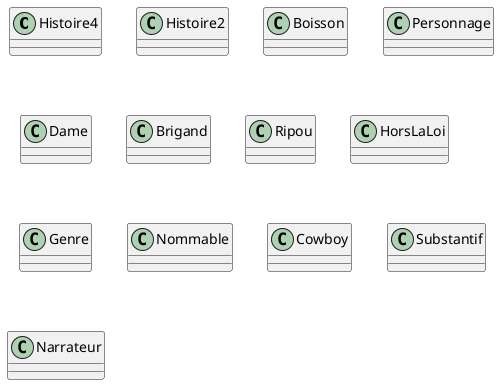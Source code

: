 @startuml

class Histoire4
class Histoire2
class Boisson
class Personnage
class Dame
class Brigand
class Ripou
class HorsLaLoi
class Genre
class Nommable
class Cowboy
class Substantif
class Narrateur

@enduml
